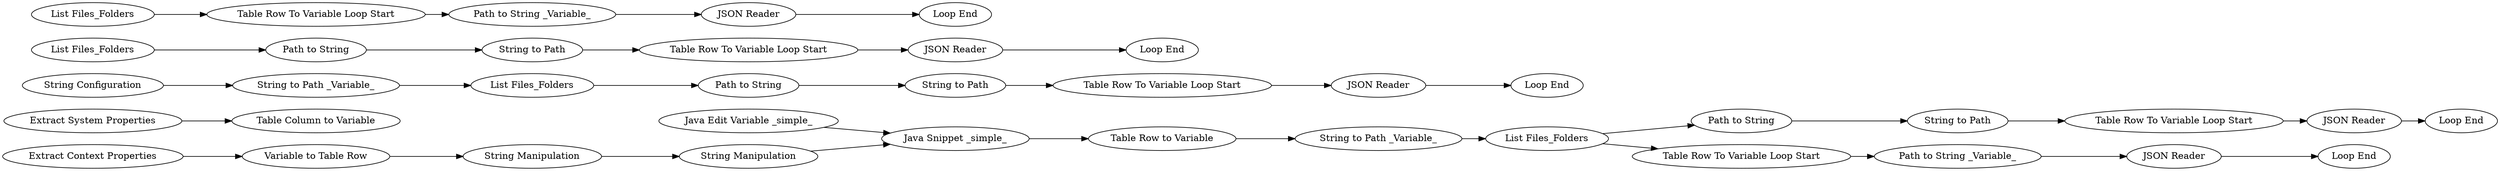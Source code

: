 digraph {
	"3095746869855603929_483" [label="String to Path"]
	"3095746869855603929_486" [label="JSON Reader"]
	"3095746869855603929_476" [label="List Files_Folders"]
	"3095746869855603929_482" [label="Path to String"]
	"884712439160588384_56" [label="Table Column to Variable"]
	"884712439160588384_61" [label="String to Path _Variable_"]
	"3095746869855603929_495" [label="Loop End"]
	"3095746869855603929_501" [label="JSON Reader"]
	"884712439160588384_48" [label="String Manipulation"]
	"3095746869855603929_3" [label="JSON Reader"]
	"3095746869855603929_489" [label="String Configuration"]
	"884712439160588384_59" [label="Extract Context Properties"]
	"3095746869855603929_2" [label="Table Row To Variable Loop Start"]
	"3095746869855603929_500" [label="List Files_Folders"]
	"3095746869855603929_480" [label="Loop End"]
	"3095746869855603929_478" [label="Path to String _Variable_"]
	"3095746869855603929_492" [label="Path to String"]
	"3095746869855603929_479" [label="Table Row To Variable Loop Start"]
	"3095746869855603929_502" [label="Loop End"]
	"3095746869855603929_496" [label="JSON Reader"]
	"884712439160588384_55" [label="Java Edit Variable _simple_"]
	"3095746869855603929_498" [label="Path to String"]
	"3095746869855603929_485" [label="Table Row To Variable Loop Start"]
	"3095746869855603929_487" [label="Loop End"]
	"3095746869855603929_497" [label="String to Path"]
	"884712439160588384_46" [label="Java Snippet _simple_"]
	"3095746869855603929_491" [label="String to Path _Variable_"]
	"3095746869855603929_499" [label="Table Row To Variable Loop Start"]
	"884712439160588384_47" [label="String Manipulation"]
	"3095746869855603929_493" [label="String to Path"]
	"3095746869855603929_1" [label="List Files_Folders"]
	"884712439160588384_58" [label="Variable to Table Row"]
	"884712439160588384_7" [label="Extract System Properties"]
	"3095746869855603929_477" [label="JSON Reader"]
	"3095746869855603929_490" [label="List Files_Folders"]
	"884712439160588384_60" [label="Table Row to Variable"]
	"3095746869855603929_488" [label="Path to String _Variable_"]
	"3095746869855603929_481" [label="Loop End"]
	"3095746869855603929_494" [label="Table Row To Variable Loop Start"]
	"3095746869855603929_498" -> "3095746869855603929_497"
	"3095746869855603929_497" -> "3095746869855603929_499"
	"3095746869855603929_477" -> "3095746869855603929_480"
	"884712439160588384_61" -> "3095746869855603929_476"
	"884712439160588384_7" -> "884712439160588384_56"
	"3095746869855603929_476" -> "3095746869855603929_479"
	"3095746869855603929_2" -> "3095746869855603929_488"
	"3095746869855603929_479" -> "3095746869855603929_478"
	"884712439160588384_47" -> "884712439160588384_46"
	"3095746869855603929_494" -> "3095746869855603929_496"
	"884712439160588384_55" -> "884712439160588384_46"
	"884712439160588384_60" -> "884712439160588384_61"
	"3095746869855603929_490" -> "3095746869855603929_492"
	"3095746869855603929_476" -> "3095746869855603929_482"
	"3095746869855603929_482" -> "3095746869855603929_483"
	"3095746869855603929_485" -> "3095746869855603929_486"
	"3095746869855603929_499" -> "3095746869855603929_501"
	"3095746869855603929_486" -> "3095746869855603929_487"
	"884712439160588384_48" -> "884712439160588384_47"
	"3095746869855603929_493" -> "3095746869855603929_494"
	"3095746869855603929_488" -> "3095746869855603929_3"
	"3095746869855603929_501" -> "3095746869855603929_502"
	"3095746869855603929_496" -> "3095746869855603929_495"
	"3095746869855603929_500" -> "3095746869855603929_498"
	"3095746869855603929_483" -> "3095746869855603929_485"
	"3095746869855603929_1" -> "3095746869855603929_2"
	"884712439160588384_58" -> "884712439160588384_48"
	"3095746869855603929_489" -> "3095746869855603929_491"
	"3095746869855603929_492" -> "3095746869855603929_493"
	"3095746869855603929_478" -> "3095746869855603929_477"
	"884712439160588384_59" -> "884712439160588384_58"
	"3095746869855603929_3" -> "3095746869855603929_481"
	"884712439160588384_46" -> "884712439160588384_60"
	"3095746869855603929_491" -> "3095746869855603929_490"
	rankdir=LR
}
